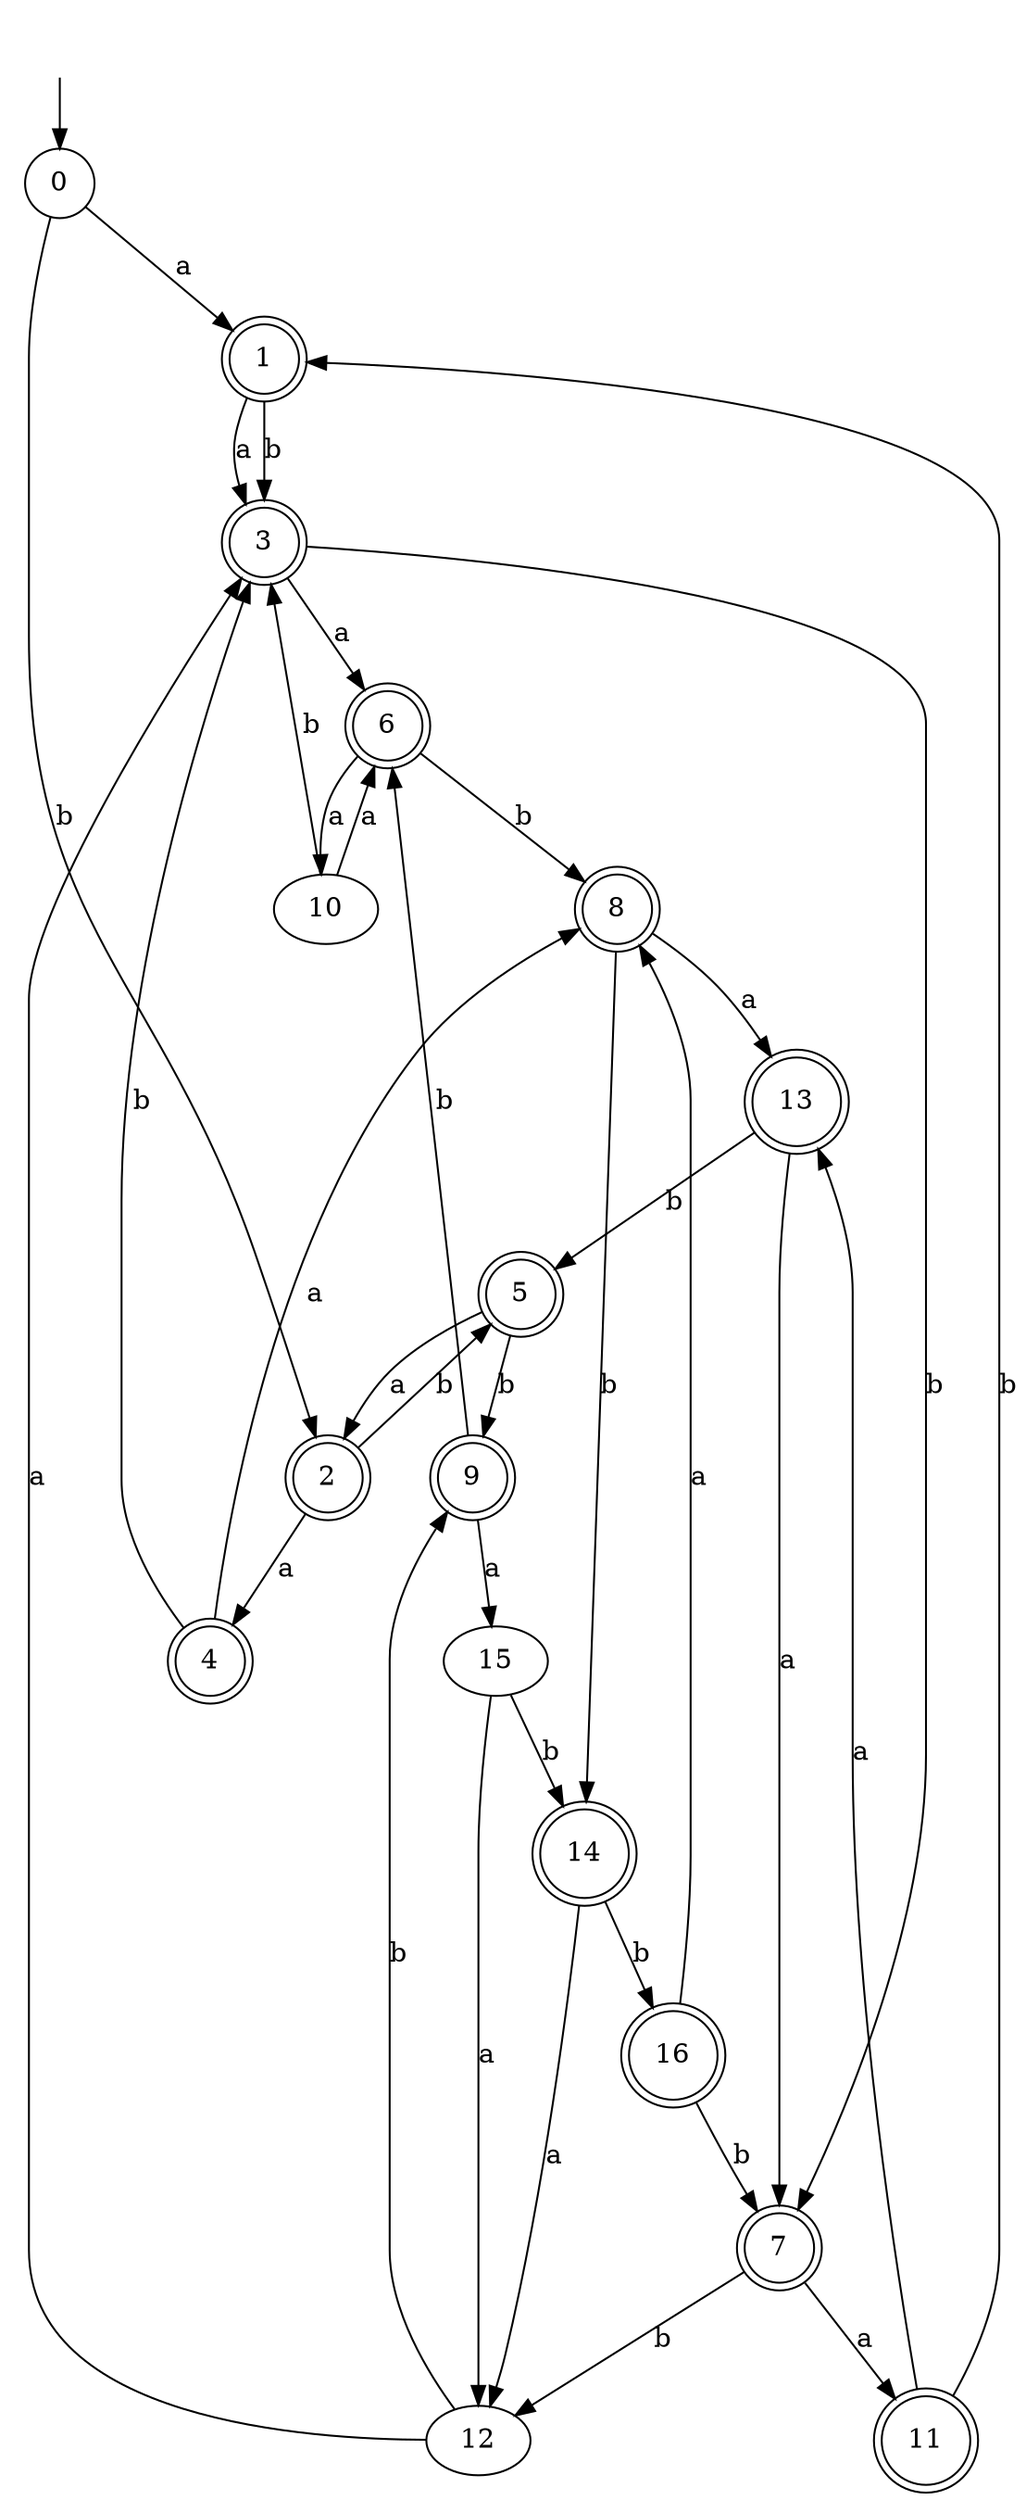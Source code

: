 digraph RandomDFA {
  __start0 [label="", shape=none];
  __start0 -> 0 [label=""];
  0 [shape=circle]
  0 -> 1 [label="a"]
  0 -> 2 [label="b"]
  1 [shape=doublecircle]
  1 -> 3 [label="a"]
  1 -> 3 [label="b"]
  2 [shape=doublecircle]
  2 -> 4 [label="a"]
  2 -> 5 [label="b"]
  3 [shape=doublecircle]
  3 -> 6 [label="a"]
  3 -> 7 [label="b"]
  4 [shape=doublecircle]
  4 -> 8 [label="a"]
  4 -> 3 [label="b"]
  5 [shape=doublecircle]
  5 -> 2 [label="a"]
  5 -> 9 [label="b"]
  6 [shape=doublecircle]
  6 -> 10 [label="a"]
  6 -> 8 [label="b"]
  7 [shape=doublecircle]
  7 -> 11 [label="a"]
  7 -> 12 [label="b"]
  8 [shape=doublecircle]
  8 -> 13 [label="a"]
  8 -> 14 [label="b"]
  9 [shape=doublecircle]
  9 -> 15 [label="a"]
  9 -> 6 [label="b"]
  10
  10 -> 6 [label="a"]
  10 -> 3 [label="b"]
  11 [shape=doublecircle]
  11 -> 13 [label="a"]
  11 -> 1 [label="b"]
  12
  12 -> 3 [label="a"]
  12 -> 9 [label="b"]
  13 [shape=doublecircle]
  13 -> 7 [label="a"]
  13 -> 5 [label="b"]
  14 [shape=doublecircle]
  14 -> 12 [label="a"]
  14 -> 16 [label="b"]
  15
  15 -> 12 [label="a"]
  15 -> 14 [label="b"]
  16 [shape=doublecircle]
  16 -> 8 [label="a"]
  16 -> 7 [label="b"]
}
